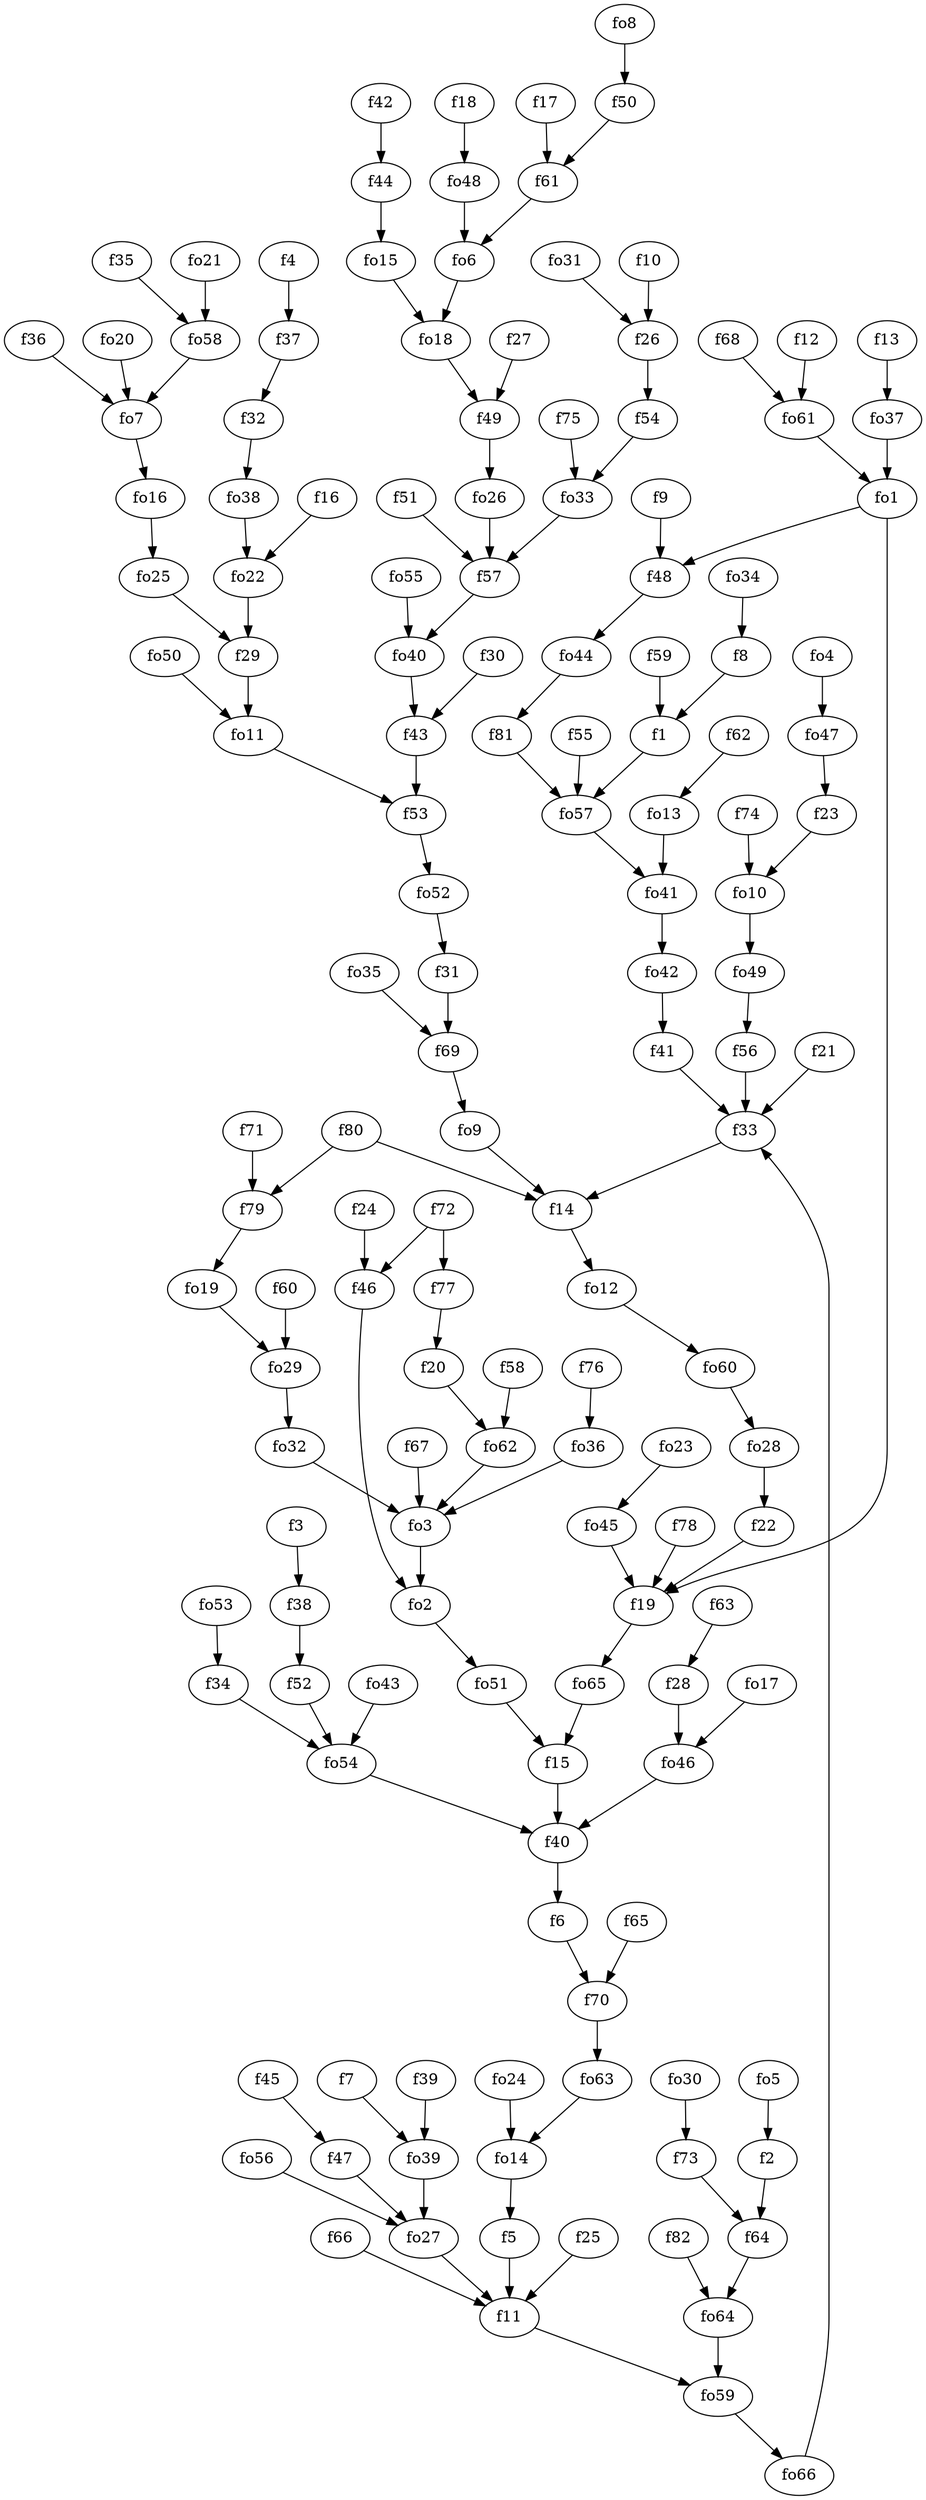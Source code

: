 strict digraph  {
f1;
f2;
f3;
f4;
f5;
f6;
f7;
f8;
f9;
f10;
f11;
f12;
f13;
f14;
f15;
f16;
f17;
f18;
f19;
f20;
f21;
f22;
f23;
f24;
f25;
f26;
f27;
f28;
f29;
f30;
f31;
f32;
f33;
f34;
f35;
f36;
f37;
f38;
f39;
f40;
f41;
f42;
f43;
f44;
f45;
f46;
f47;
f48;
f49;
f50;
f51;
f52;
f53;
f54;
f55;
f56;
f57;
f58;
f59;
f60;
f61;
f62;
f63;
f64;
f65;
f66;
f67;
f68;
f69;
f70;
f71;
f72;
f73;
f74;
f75;
f76;
f77;
f78;
f79;
f80;
f81;
f82;
fo1;
fo2;
fo3;
fo4;
fo5;
fo6;
fo7;
fo8;
fo9;
fo10;
fo11;
fo12;
fo13;
fo14;
fo15;
fo16;
fo17;
fo18;
fo19;
fo20;
fo21;
fo22;
fo23;
fo24;
fo25;
fo26;
fo27;
fo28;
fo29;
fo30;
fo31;
fo32;
fo33;
fo34;
fo35;
fo36;
fo37;
fo38;
fo39;
fo40;
fo41;
fo42;
fo43;
fo44;
fo45;
fo46;
fo47;
fo48;
fo49;
fo50;
fo51;
fo52;
fo53;
fo54;
fo55;
fo56;
fo57;
fo58;
fo59;
fo60;
fo61;
fo62;
fo63;
fo64;
fo65;
fo66;
f1 -> fo57  [weight=2];
f2 -> f64  [weight=2];
f3 -> f38  [weight=2];
f4 -> f37  [weight=2];
f5 -> f11  [weight=2];
f6 -> f70  [weight=2];
f7 -> fo39  [weight=2];
f8 -> f1  [weight=2];
f9 -> f48  [weight=2];
f10 -> f26  [weight=2];
f11 -> fo59  [weight=2];
f12 -> fo61  [weight=2];
f13 -> fo37  [weight=2];
f14 -> fo12  [weight=2];
f15 -> f40  [weight=2];
f16 -> fo22  [weight=2];
f17 -> f61  [weight=2];
f18 -> fo48  [weight=2];
f19 -> fo65  [weight=2];
f20 -> fo62  [weight=2];
f21 -> f33  [weight=2];
f22 -> f19  [weight=2];
f23 -> fo10  [weight=2];
f24 -> f46  [weight=2];
f25 -> f11  [weight=2];
f26 -> f54  [weight=2];
f27 -> f49  [weight=2];
f28 -> fo46  [weight=2];
f29 -> fo11  [weight=2];
f30 -> f43  [weight=2];
f31 -> f69  [weight=2];
f32 -> fo38  [weight=2];
f33 -> f14  [weight=2];
f34 -> fo54  [weight=2];
f35 -> fo58  [weight=2];
f36 -> fo7  [weight=2];
f37 -> f32  [weight=2];
f38 -> f52  [weight=2];
f39 -> fo39  [weight=2];
f40 -> f6  [weight=2];
f41 -> f33  [weight=2];
f42 -> f44  [weight=2];
f43 -> f53  [weight=2];
f44 -> fo15  [weight=2];
f45 -> f47  [weight=2];
f46 -> fo2  [weight=2];
f47 -> fo27  [weight=2];
f48 -> fo44  [weight=2];
f49 -> fo26  [weight=2];
f50 -> f61  [weight=2];
f51 -> f57  [weight=2];
f52 -> fo54  [weight=2];
f53 -> fo52  [weight=2];
f54 -> fo33  [weight=2];
f55 -> fo57  [weight=2];
f56 -> f33  [weight=2];
f57 -> fo40  [weight=2];
f58 -> fo62  [weight=2];
f59 -> f1  [weight=2];
f60 -> fo29  [weight=2];
f61 -> fo6  [weight=2];
f62 -> fo13  [weight=2];
f63 -> f28  [weight=2];
f64 -> fo64  [weight=2];
f65 -> f70  [weight=2];
f66 -> f11  [weight=2];
f67 -> fo3  [weight=2];
f68 -> fo61  [weight=2];
f69 -> fo9  [weight=2];
f70 -> fo63  [weight=2];
f71 -> f79  [weight=2];
f72 -> f46  [weight=2];
f72 -> f77  [weight=2];
f73 -> f64  [weight=2];
f74 -> fo10  [weight=2];
f75 -> fo33  [weight=2];
f76 -> fo36  [weight=2];
f77 -> f20  [weight=2];
f78 -> f19  [weight=2];
f79 -> fo19  [weight=2];
f80 -> f79  [weight=2];
f80 -> f14  [weight=2];
f81 -> fo57  [weight=2];
f82 -> fo64  [weight=2];
fo1 -> f48  [weight=2];
fo1 -> f19  [weight=2];
fo2 -> fo51  [weight=2];
fo3 -> fo2  [weight=2];
fo4 -> fo47  [weight=2];
fo5 -> f2  [weight=2];
fo6 -> fo18  [weight=2];
fo7 -> fo16  [weight=2];
fo8 -> f50  [weight=2];
fo9 -> f14  [weight=2];
fo10 -> fo49  [weight=2];
fo11 -> f53  [weight=2];
fo12 -> fo60  [weight=2];
fo13 -> fo41  [weight=2];
fo14 -> f5  [weight=2];
fo15 -> fo18  [weight=2];
fo16 -> fo25  [weight=2];
fo17 -> fo46  [weight=2];
fo18 -> f49  [weight=2];
fo19 -> fo29  [weight=2];
fo20 -> fo7  [weight=2];
fo21 -> fo58  [weight=2];
fo22 -> f29  [weight=2];
fo23 -> fo45  [weight=2];
fo24 -> fo14  [weight=2];
fo25 -> f29  [weight=2];
fo26 -> f57  [weight=2];
fo27 -> f11  [weight=2];
fo28 -> f22  [weight=2];
fo29 -> fo32  [weight=2];
fo30 -> f73  [weight=2];
fo31 -> f26  [weight=2];
fo32 -> fo3  [weight=2];
fo33 -> f57  [weight=2];
fo34 -> f8  [weight=2];
fo35 -> f69  [weight=2];
fo36 -> fo3  [weight=2];
fo37 -> fo1  [weight=2];
fo38 -> fo22  [weight=2];
fo39 -> fo27  [weight=2];
fo40 -> f43  [weight=2];
fo41 -> fo42  [weight=2];
fo42 -> f41  [weight=2];
fo43 -> fo54  [weight=2];
fo44 -> f81  [weight=2];
fo45 -> f19  [weight=2];
fo46 -> f40  [weight=2];
fo47 -> f23  [weight=2];
fo48 -> fo6  [weight=2];
fo49 -> f56  [weight=2];
fo50 -> fo11  [weight=2];
fo51 -> f15  [weight=2];
fo52 -> f31  [weight=2];
fo53 -> f34  [weight=2];
fo54 -> f40  [weight=2];
fo55 -> fo40  [weight=2];
fo56 -> fo27  [weight=2];
fo57 -> fo41  [weight=2];
fo58 -> fo7  [weight=2];
fo59 -> fo66  [weight=2];
fo60 -> fo28  [weight=2];
fo61 -> fo1  [weight=2];
fo62 -> fo3  [weight=2];
fo63 -> fo14  [weight=2];
fo64 -> fo59  [weight=2];
fo65 -> f15  [weight=2];
fo66 -> f33  [weight=2];
}
